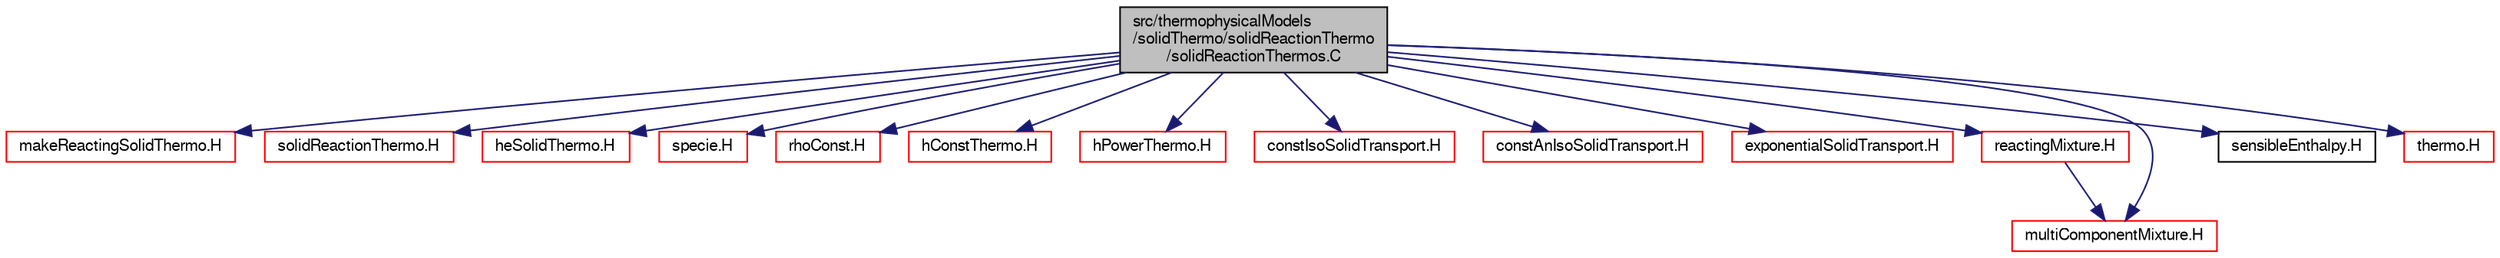 digraph "src/thermophysicalModels/solidThermo/solidReactionThermo/solidReactionThermos.C"
{
  bgcolor="transparent";
  edge [fontname="FreeSans",fontsize="10",labelfontname="FreeSans",labelfontsize="10"];
  node [fontname="FreeSans",fontsize="10",shape=record];
  Node1 [label="src/thermophysicalModels\l/solidThermo/solidReactionThermo\l/solidReactionThermos.C",height=0.2,width=0.4,color="black", fillcolor="grey75", style="filled" fontcolor="black"];
  Node1 -> Node2 [color="midnightblue",fontsize="10",style="solid",fontname="FreeSans"];
  Node2 [label="makeReactingSolidThermo.H",height=0.2,width=0.4,color="red",URL="$a09774.html",tooltip="Macros for creating reacting solid thermo packages. "];
  Node1 -> Node3 [color="midnightblue",fontsize="10",style="solid",fontname="FreeSans"];
  Node3 [label="solidReactionThermo.H",height=0.2,width=0.4,color="red",URL="$a09776.html"];
  Node1 -> Node4 [color="midnightblue",fontsize="10",style="solid",fontname="FreeSans"];
  Node4 [label="heSolidThermo.H",height=0.2,width=0.4,color="red",URL="$a09779.html"];
  Node1 -> Node5 [color="midnightblue",fontsize="10",style="solid",fontname="FreeSans"];
  Node5 [label="specie.H",height=0.2,width=0.4,color="red",URL="$a09851.html"];
  Node1 -> Node6 [color="midnightblue",fontsize="10",style="solid",fontname="FreeSans"];
  Node6 [label="rhoConst.H",height=0.2,width=0.4,color="red",URL="$a09806.html"];
  Node1 -> Node7 [color="midnightblue",fontsize="10",style="solid",fontname="FreeSans"];
  Node7 [label="hConstThermo.H",height=0.2,width=0.4,color="red",URL="$a09860.html"];
  Node1 -> Node8 [color="midnightblue",fontsize="10",style="solid",fontname="FreeSans"];
  Node8 [label="hPowerThermo.H",height=0.2,width=0.4,color="red",URL="$a09866.html"];
  Node1 -> Node9 [color="midnightblue",fontsize="10",style="solid",fontname="FreeSans"];
  Node9 [label="constIsoSolidTransport.H",height=0.2,width=0.4,color="red",URL="$a09766.html"];
  Node1 -> Node10 [color="midnightblue",fontsize="10",style="solid",fontname="FreeSans"];
  Node10 [label="constAnIsoSolidTransport.H",height=0.2,width=0.4,color="red",URL="$a09763.html"];
  Node1 -> Node11 [color="midnightblue",fontsize="10",style="solid",fontname="FreeSans"];
  Node11 [label="exponentialSolidTransport.H",height=0.2,width=0.4,color="red",URL="$a09769.html"];
  Node1 -> Node12 [color="midnightblue",fontsize="10",style="solid",fontname="FreeSans"];
  Node12 [label="reactingMixture.H",height=0.2,width=0.4,color="red",URL="$a09719.html"];
  Node12 -> Node13 [color="midnightblue",fontsize="10",style="solid",fontname="FreeSans"];
  Node13 [label="multiComponentMixture.H",height=0.2,width=0.4,color="red",URL="$a09717.html"];
  Node1 -> Node13 [color="midnightblue",fontsize="10",style="solid",fontname="FreeSans"];
  Node1 -> Node14 [color="midnightblue",fontsize="10",style="solid",fontname="FreeSans"];
  Node14 [label="sensibleEnthalpy.H",height=0.2,width=0.4,color="black",URL="$a09871.html"];
  Node1 -> Node15 [color="midnightblue",fontsize="10",style="solid",fontname="FreeSans"];
  Node15 [label="thermo.H",height=0.2,width=0.4,color="red",URL="$a09874.html"];
}
